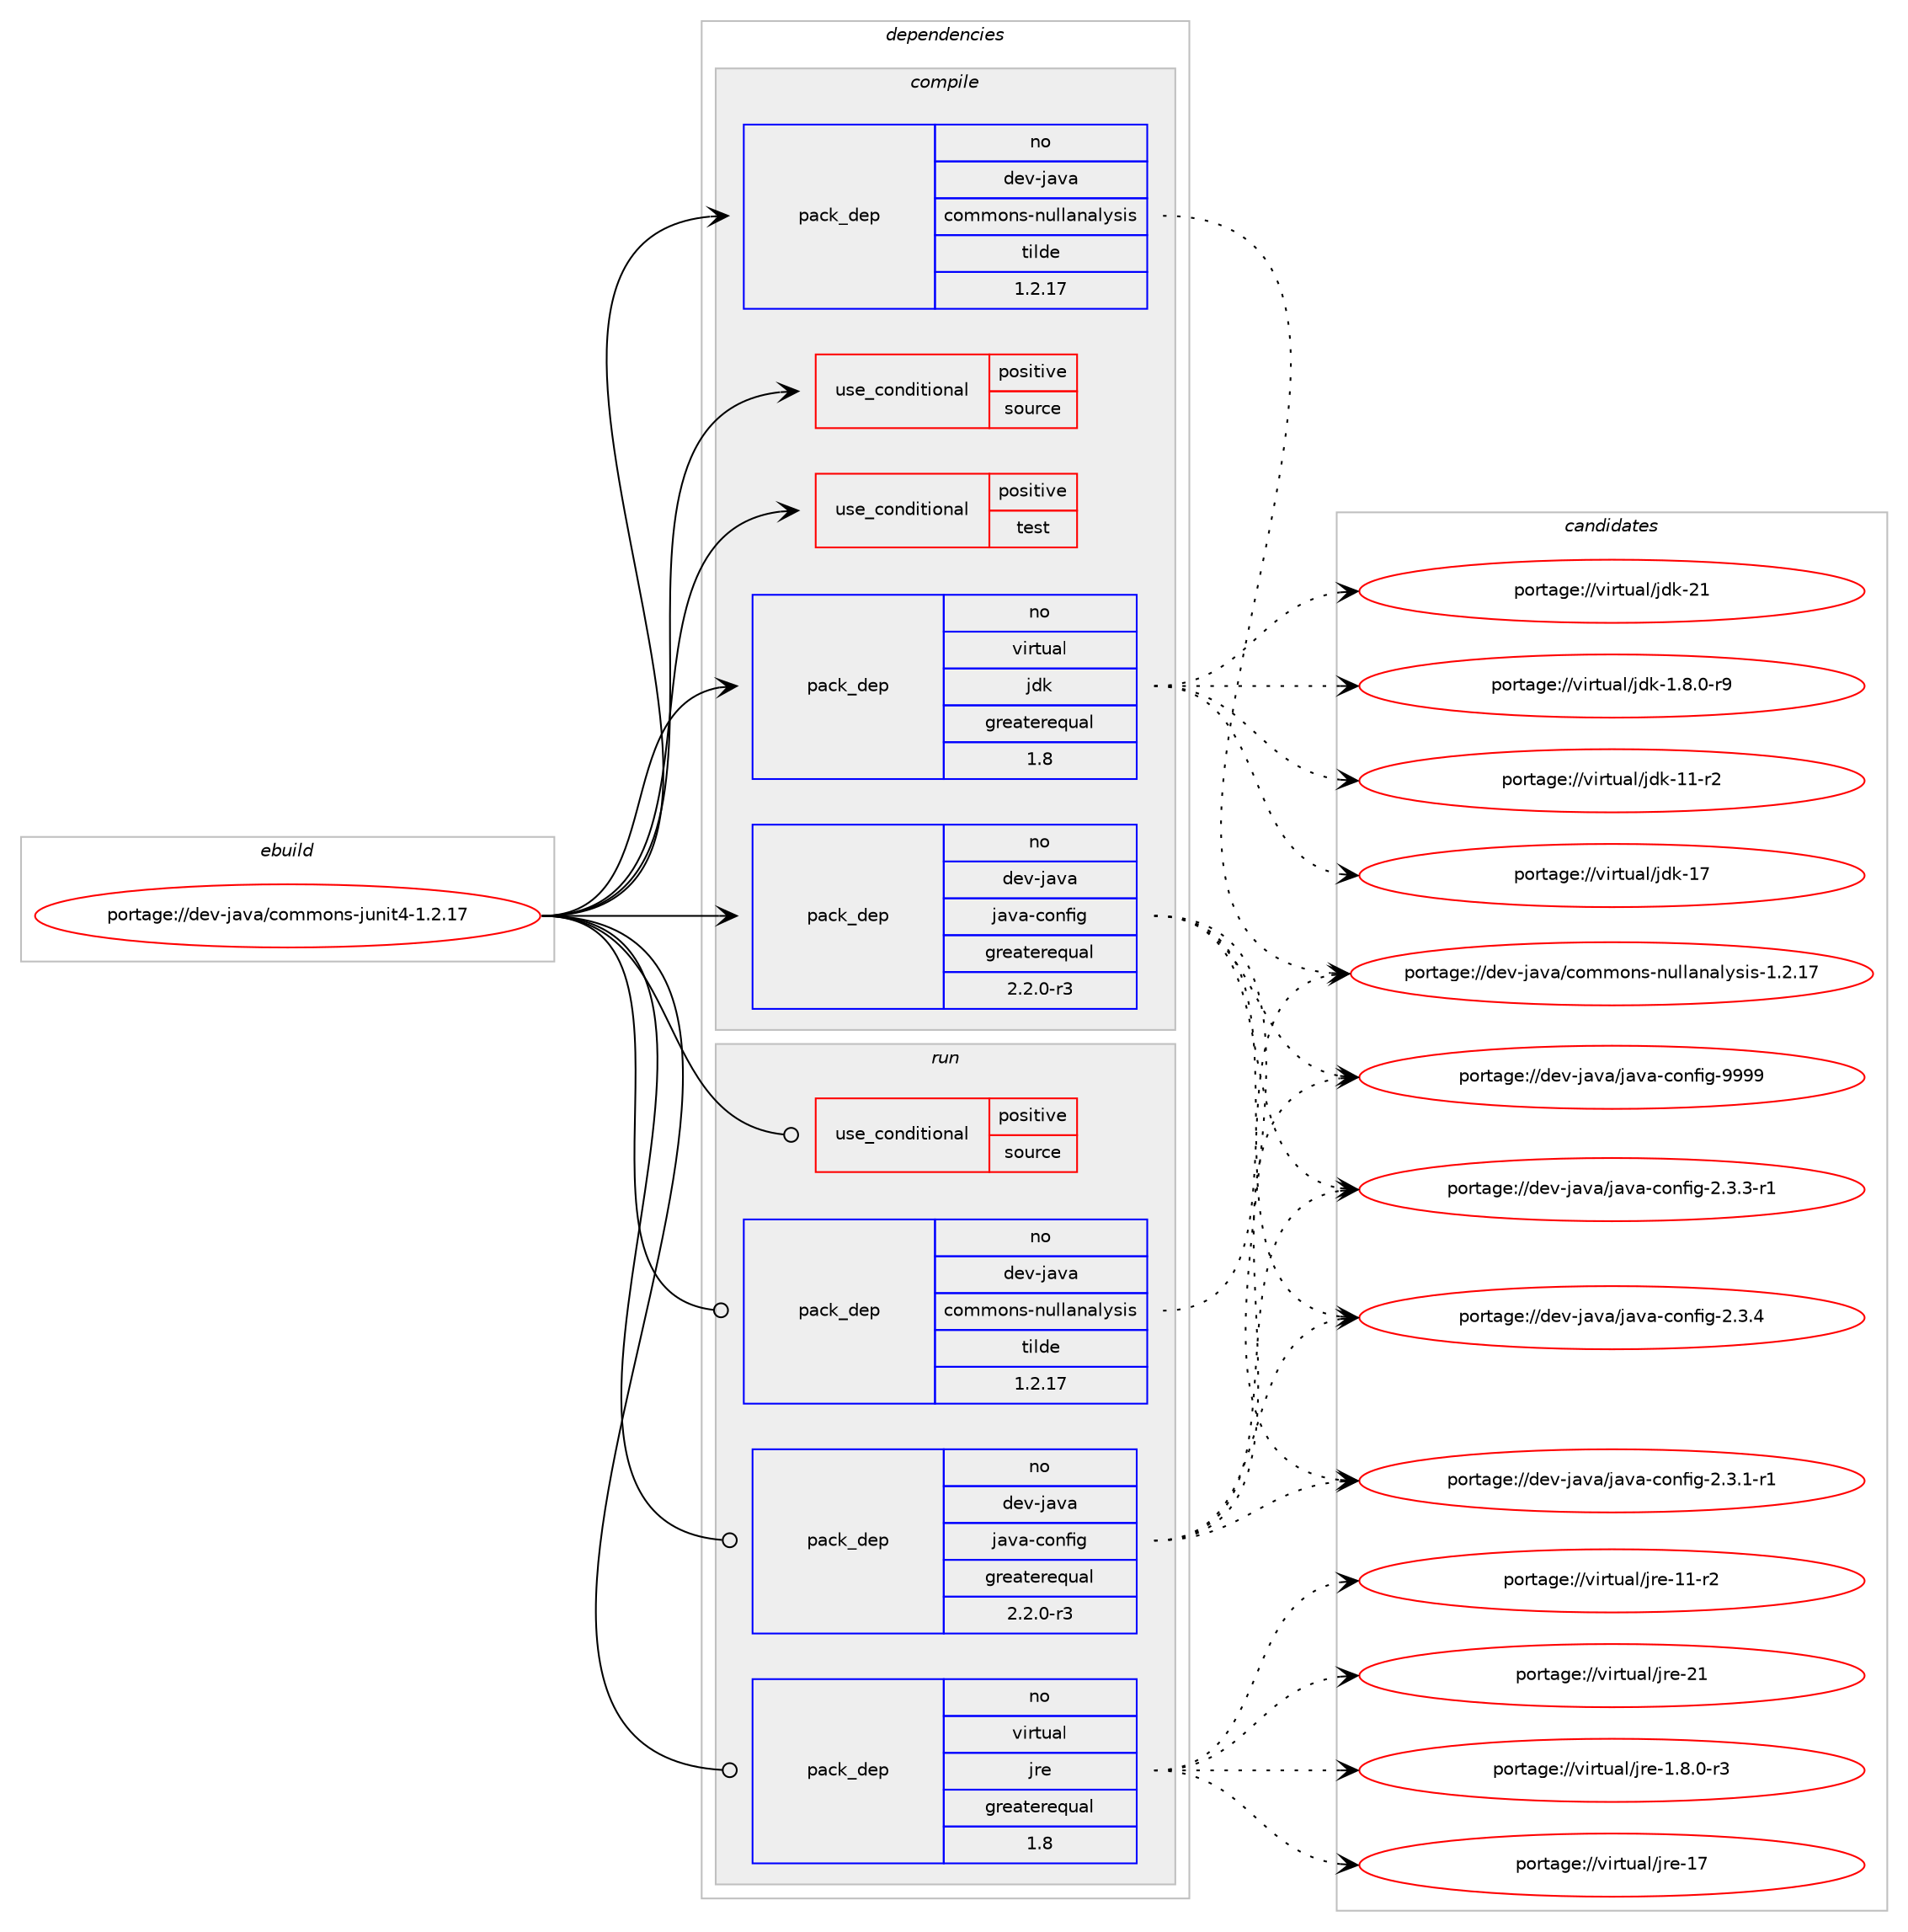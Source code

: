 digraph prolog {

# *************
# Graph options
# *************

newrank=true;
concentrate=true;
compound=true;
graph [rankdir=LR,fontname=Helvetica,fontsize=10,ranksep=1.5];#, ranksep=2.5, nodesep=0.2];
edge  [arrowhead=vee];
node  [fontname=Helvetica,fontsize=10];

# **********
# The ebuild
# **********

subgraph cluster_leftcol {
color=gray;
rank=same;
label=<<i>ebuild</i>>;
id [label="portage://dev-java/commons-junit4-1.2.17", color=red, width=4, href="../dev-java/commons-junit4-1.2.17.svg"];
}

# ****************
# The dependencies
# ****************

subgraph cluster_midcol {
color=gray;
label=<<i>dependencies</i>>;
subgraph cluster_compile {
fillcolor="#eeeeee";
style=filled;
label=<<i>compile</i>>;
subgraph cond20984 {
dependency47238 [label=<<TABLE BORDER="0" CELLBORDER="1" CELLSPACING="0" CELLPADDING="4"><TR><TD ROWSPAN="3" CELLPADDING="10">use_conditional</TD></TR><TR><TD>positive</TD></TR><TR><TD>source</TD></TR></TABLE>>, shape=none, color=red];
# *** BEGIN UNKNOWN DEPENDENCY TYPE (TODO) ***
# dependency47238 -> package_dependency(portage://dev-java/commons-junit4-1.2.17,install,no,app-arch,zip,none,[,,],[],[])
# *** END UNKNOWN DEPENDENCY TYPE (TODO) ***

}
id:e -> dependency47238:w [weight=20,style="solid",arrowhead="vee"];
subgraph cond20985 {
dependency47239 [label=<<TABLE BORDER="0" CELLBORDER="1" CELLSPACING="0" CELLPADDING="4"><TR><TD ROWSPAN="3" CELLPADDING="10">use_conditional</TD></TR><TR><TD>positive</TD></TR><TR><TD>test</TD></TR></TABLE>>, shape=none, color=red];
# *** BEGIN UNKNOWN DEPENDENCY TYPE (TODO) ***
# dependency47239 -> package_dependency(portage://dev-java/commons-junit4-1.2.17,install,no,dev-java,junit,none,[,,],[slot(4)],[])
# *** END UNKNOWN DEPENDENCY TYPE (TODO) ***

}
id:e -> dependency47239:w [weight=20,style="solid",arrowhead="vee"];
subgraph pack25230 {
dependency47240 [label=<<TABLE BORDER="0" CELLBORDER="1" CELLSPACING="0" CELLPADDING="4" WIDTH="220"><TR><TD ROWSPAN="6" CELLPADDING="30">pack_dep</TD></TR><TR><TD WIDTH="110">no</TD></TR><TR><TD>dev-java</TD></TR><TR><TD>commons-nullanalysis</TD></TR><TR><TD>tilde</TD></TR><TR><TD>1.2.17</TD></TR></TABLE>>, shape=none, color=blue];
}
id:e -> dependency47240:w [weight=20,style="solid",arrowhead="vee"];
subgraph pack25231 {
dependency47241 [label=<<TABLE BORDER="0" CELLBORDER="1" CELLSPACING="0" CELLPADDING="4" WIDTH="220"><TR><TD ROWSPAN="6" CELLPADDING="30">pack_dep</TD></TR><TR><TD WIDTH="110">no</TD></TR><TR><TD>dev-java</TD></TR><TR><TD>java-config</TD></TR><TR><TD>greaterequal</TD></TR><TR><TD>2.2.0-r3</TD></TR></TABLE>>, shape=none, color=blue];
}
id:e -> dependency47241:w [weight=20,style="solid",arrowhead="vee"];
# *** BEGIN UNKNOWN DEPENDENCY TYPE (TODO) ***
# id -> package_dependency(portage://dev-java/commons-junit4-1.2.17,install,no,dev-java,junit,none,[,,],[slot(4)],[])
# *** END UNKNOWN DEPENDENCY TYPE (TODO) ***

subgraph pack25232 {
dependency47242 [label=<<TABLE BORDER="0" CELLBORDER="1" CELLSPACING="0" CELLPADDING="4" WIDTH="220"><TR><TD ROWSPAN="6" CELLPADDING="30">pack_dep</TD></TR><TR><TD WIDTH="110">no</TD></TR><TR><TD>virtual</TD></TR><TR><TD>jdk</TD></TR><TR><TD>greaterequal</TD></TR><TR><TD>1.8</TD></TR></TABLE>>, shape=none, color=blue];
}
id:e -> dependency47242:w [weight=20,style="solid",arrowhead="vee"];
}
subgraph cluster_compileandrun {
fillcolor="#eeeeee";
style=filled;
label=<<i>compile and run</i>>;
}
subgraph cluster_run {
fillcolor="#eeeeee";
style=filled;
label=<<i>run</i>>;
subgraph cond20986 {
dependency47243 [label=<<TABLE BORDER="0" CELLBORDER="1" CELLSPACING="0" CELLPADDING="4"><TR><TD ROWSPAN="3" CELLPADDING="10">use_conditional</TD></TR><TR><TD>positive</TD></TR><TR><TD>source</TD></TR></TABLE>>, shape=none, color=red];
# *** BEGIN UNKNOWN DEPENDENCY TYPE (TODO) ***
# dependency47243 -> package_dependency(portage://dev-java/commons-junit4-1.2.17,run,no,app-arch,zip,none,[,,],[],[])
# *** END UNKNOWN DEPENDENCY TYPE (TODO) ***

}
id:e -> dependency47243:w [weight=20,style="solid",arrowhead="odot"];
subgraph pack25233 {
dependency47244 [label=<<TABLE BORDER="0" CELLBORDER="1" CELLSPACING="0" CELLPADDING="4" WIDTH="220"><TR><TD ROWSPAN="6" CELLPADDING="30">pack_dep</TD></TR><TR><TD WIDTH="110">no</TD></TR><TR><TD>dev-java</TD></TR><TR><TD>commons-nullanalysis</TD></TR><TR><TD>tilde</TD></TR><TR><TD>1.2.17</TD></TR></TABLE>>, shape=none, color=blue];
}
id:e -> dependency47244:w [weight=20,style="solid",arrowhead="odot"];
subgraph pack25234 {
dependency47245 [label=<<TABLE BORDER="0" CELLBORDER="1" CELLSPACING="0" CELLPADDING="4" WIDTH="220"><TR><TD ROWSPAN="6" CELLPADDING="30">pack_dep</TD></TR><TR><TD WIDTH="110">no</TD></TR><TR><TD>dev-java</TD></TR><TR><TD>java-config</TD></TR><TR><TD>greaterequal</TD></TR><TR><TD>2.2.0-r3</TD></TR></TABLE>>, shape=none, color=blue];
}
id:e -> dependency47245:w [weight=20,style="solid",arrowhead="odot"];
# *** BEGIN UNKNOWN DEPENDENCY TYPE (TODO) ***
# id -> package_dependency(portage://dev-java/commons-junit4-1.2.17,run,no,dev-java,junit,none,[,,],[slot(4)],[])
# *** END UNKNOWN DEPENDENCY TYPE (TODO) ***

subgraph pack25235 {
dependency47246 [label=<<TABLE BORDER="0" CELLBORDER="1" CELLSPACING="0" CELLPADDING="4" WIDTH="220"><TR><TD ROWSPAN="6" CELLPADDING="30">pack_dep</TD></TR><TR><TD WIDTH="110">no</TD></TR><TR><TD>virtual</TD></TR><TR><TD>jre</TD></TR><TR><TD>greaterequal</TD></TR><TR><TD>1.8</TD></TR></TABLE>>, shape=none, color=blue];
}
id:e -> dependency47246:w [weight=20,style="solid",arrowhead="odot"];
}
}

# **************
# The candidates
# **************

subgraph cluster_choices {
rank=same;
color=gray;
label=<<i>candidates</i>>;

subgraph choice25230 {
color=black;
nodesep=1;
choice100101118451069711897479911110910911111011545110117108108971109710812111510511545494650464955 [label="portage://dev-java/commons-nullanalysis-1.2.17", color=red, width=4,href="../dev-java/commons-nullanalysis-1.2.17.svg"];
dependency47240:e -> choice100101118451069711897479911110910911111011545110117108108971109710812111510511545494650464955:w [style=dotted,weight="100"];
}
subgraph choice25231 {
color=black;
nodesep=1;
choice10010111845106971189747106971189745991111101021051034550465146494511449 [label="portage://dev-java/java-config-2.3.1-r1", color=red, width=4,href="../dev-java/java-config-2.3.1-r1.svg"];
choice10010111845106971189747106971189745991111101021051034550465146514511449 [label="portage://dev-java/java-config-2.3.3-r1", color=red, width=4,href="../dev-java/java-config-2.3.3-r1.svg"];
choice1001011184510697118974710697118974599111110102105103455046514652 [label="portage://dev-java/java-config-2.3.4", color=red, width=4,href="../dev-java/java-config-2.3.4.svg"];
choice10010111845106971189747106971189745991111101021051034557575757 [label="portage://dev-java/java-config-9999", color=red, width=4,href="../dev-java/java-config-9999.svg"];
dependency47241:e -> choice10010111845106971189747106971189745991111101021051034550465146494511449:w [style=dotted,weight="100"];
dependency47241:e -> choice10010111845106971189747106971189745991111101021051034550465146514511449:w [style=dotted,weight="100"];
dependency47241:e -> choice1001011184510697118974710697118974599111110102105103455046514652:w [style=dotted,weight="100"];
dependency47241:e -> choice10010111845106971189747106971189745991111101021051034557575757:w [style=dotted,weight="100"];
}
subgraph choice25232 {
color=black;
nodesep=1;
choice11810511411611797108471061001074549465646484511457 [label="portage://virtual/jdk-1.8.0-r9", color=red, width=4,href="../virtual/jdk-1.8.0-r9.svg"];
choice11810511411611797108471061001074549494511450 [label="portage://virtual/jdk-11-r2", color=red, width=4,href="../virtual/jdk-11-r2.svg"];
choice1181051141161179710847106100107454955 [label="portage://virtual/jdk-17", color=red, width=4,href="../virtual/jdk-17.svg"];
choice1181051141161179710847106100107455049 [label="portage://virtual/jdk-21", color=red, width=4,href="../virtual/jdk-21.svg"];
dependency47242:e -> choice11810511411611797108471061001074549465646484511457:w [style=dotted,weight="100"];
dependency47242:e -> choice11810511411611797108471061001074549494511450:w [style=dotted,weight="100"];
dependency47242:e -> choice1181051141161179710847106100107454955:w [style=dotted,weight="100"];
dependency47242:e -> choice1181051141161179710847106100107455049:w [style=dotted,weight="100"];
}
subgraph choice25233 {
color=black;
nodesep=1;
choice100101118451069711897479911110910911111011545110117108108971109710812111510511545494650464955 [label="portage://dev-java/commons-nullanalysis-1.2.17", color=red, width=4,href="../dev-java/commons-nullanalysis-1.2.17.svg"];
dependency47244:e -> choice100101118451069711897479911110910911111011545110117108108971109710812111510511545494650464955:w [style=dotted,weight="100"];
}
subgraph choice25234 {
color=black;
nodesep=1;
choice10010111845106971189747106971189745991111101021051034550465146494511449 [label="portage://dev-java/java-config-2.3.1-r1", color=red, width=4,href="../dev-java/java-config-2.3.1-r1.svg"];
choice10010111845106971189747106971189745991111101021051034550465146514511449 [label="portage://dev-java/java-config-2.3.3-r1", color=red, width=4,href="../dev-java/java-config-2.3.3-r1.svg"];
choice1001011184510697118974710697118974599111110102105103455046514652 [label="portage://dev-java/java-config-2.3.4", color=red, width=4,href="../dev-java/java-config-2.3.4.svg"];
choice10010111845106971189747106971189745991111101021051034557575757 [label="portage://dev-java/java-config-9999", color=red, width=4,href="../dev-java/java-config-9999.svg"];
dependency47245:e -> choice10010111845106971189747106971189745991111101021051034550465146494511449:w [style=dotted,weight="100"];
dependency47245:e -> choice10010111845106971189747106971189745991111101021051034550465146514511449:w [style=dotted,weight="100"];
dependency47245:e -> choice1001011184510697118974710697118974599111110102105103455046514652:w [style=dotted,weight="100"];
dependency47245:e -> choice10010111845106971189747106971189745991111101021051034557575757:w [style=dotted,weight="100"];
}
subgraph choice25235 {
color=black;
nodesep=1;
choice11810511411611797108471061141014549465646484511451 [label="portage://virtual/jre-1.8.0-r3", color=red, width=4,href="../virtual/jre-1.8.0-r3.svg"];
choice11810511411611797108471061141014549494511450 [label="portage://virtual/jre-11-r2", color=red, width=4,href="../virtual/jre-11-r2.svg"];
choice1181051141161179710847106114101454955 [label="portage://virtual/jre-17", color=red, width=4,href="../virtual/jre-17.svg"];
choice1181051141161179710847106114101455049 [label="portage://virtual/jre-21", color=red, width=4,href="../virtual/jre-21.svg"];
dependency47246:e -> choice11810511411611797108471061141014549465646484511451:w [style=dotted,weight="100"];
dependency47246:e -> choice11810511411611797108471061141014549494511450:w [style=dotted,weight="100"];
dependency47246:e -> choice1181051141161179710847106114101454955:w [style=dotted,weight="100"];
dependency47246:e -> choice1181051141161179710847106114101455049:w [style=dotted,weight="100"];
}
}

}
